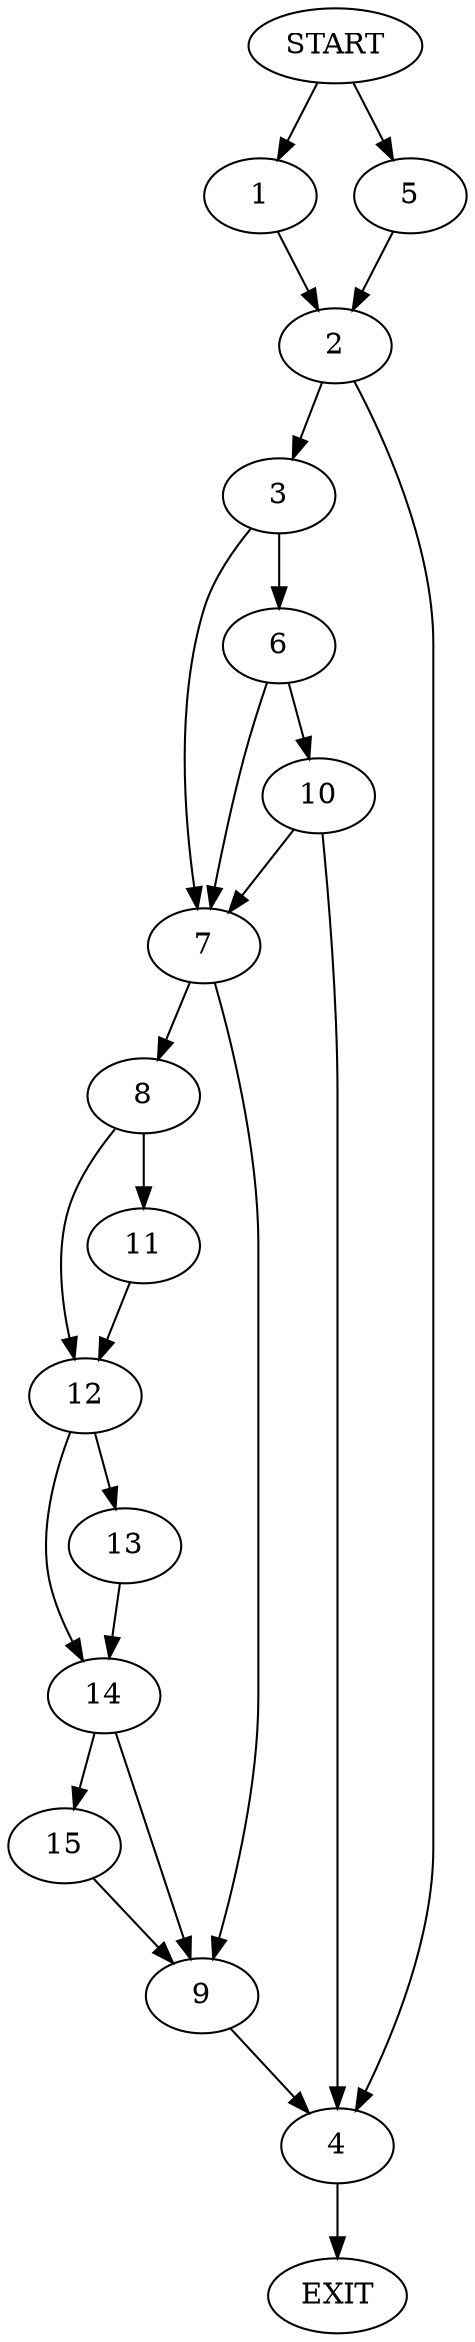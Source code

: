 digraph {
0 [label="START"]
16 [label="EXIT"]
0 -> 1
1 -> 2
2 -> 3
2 -> 4
0 -> 5
5 -> 2
3 -> 6
3 -> 7
4 -> 16
7 -> 8
7 -> 9
6 -> 10
6 -> 7
10 -> 4
10 -> 7
9 -> 4
8 -> 11
8 -> 12
12 -> 13
12 -> 14
11 -> 12
14 -> 15
14 -> 9
13 -> 14
15 -> 9
}
